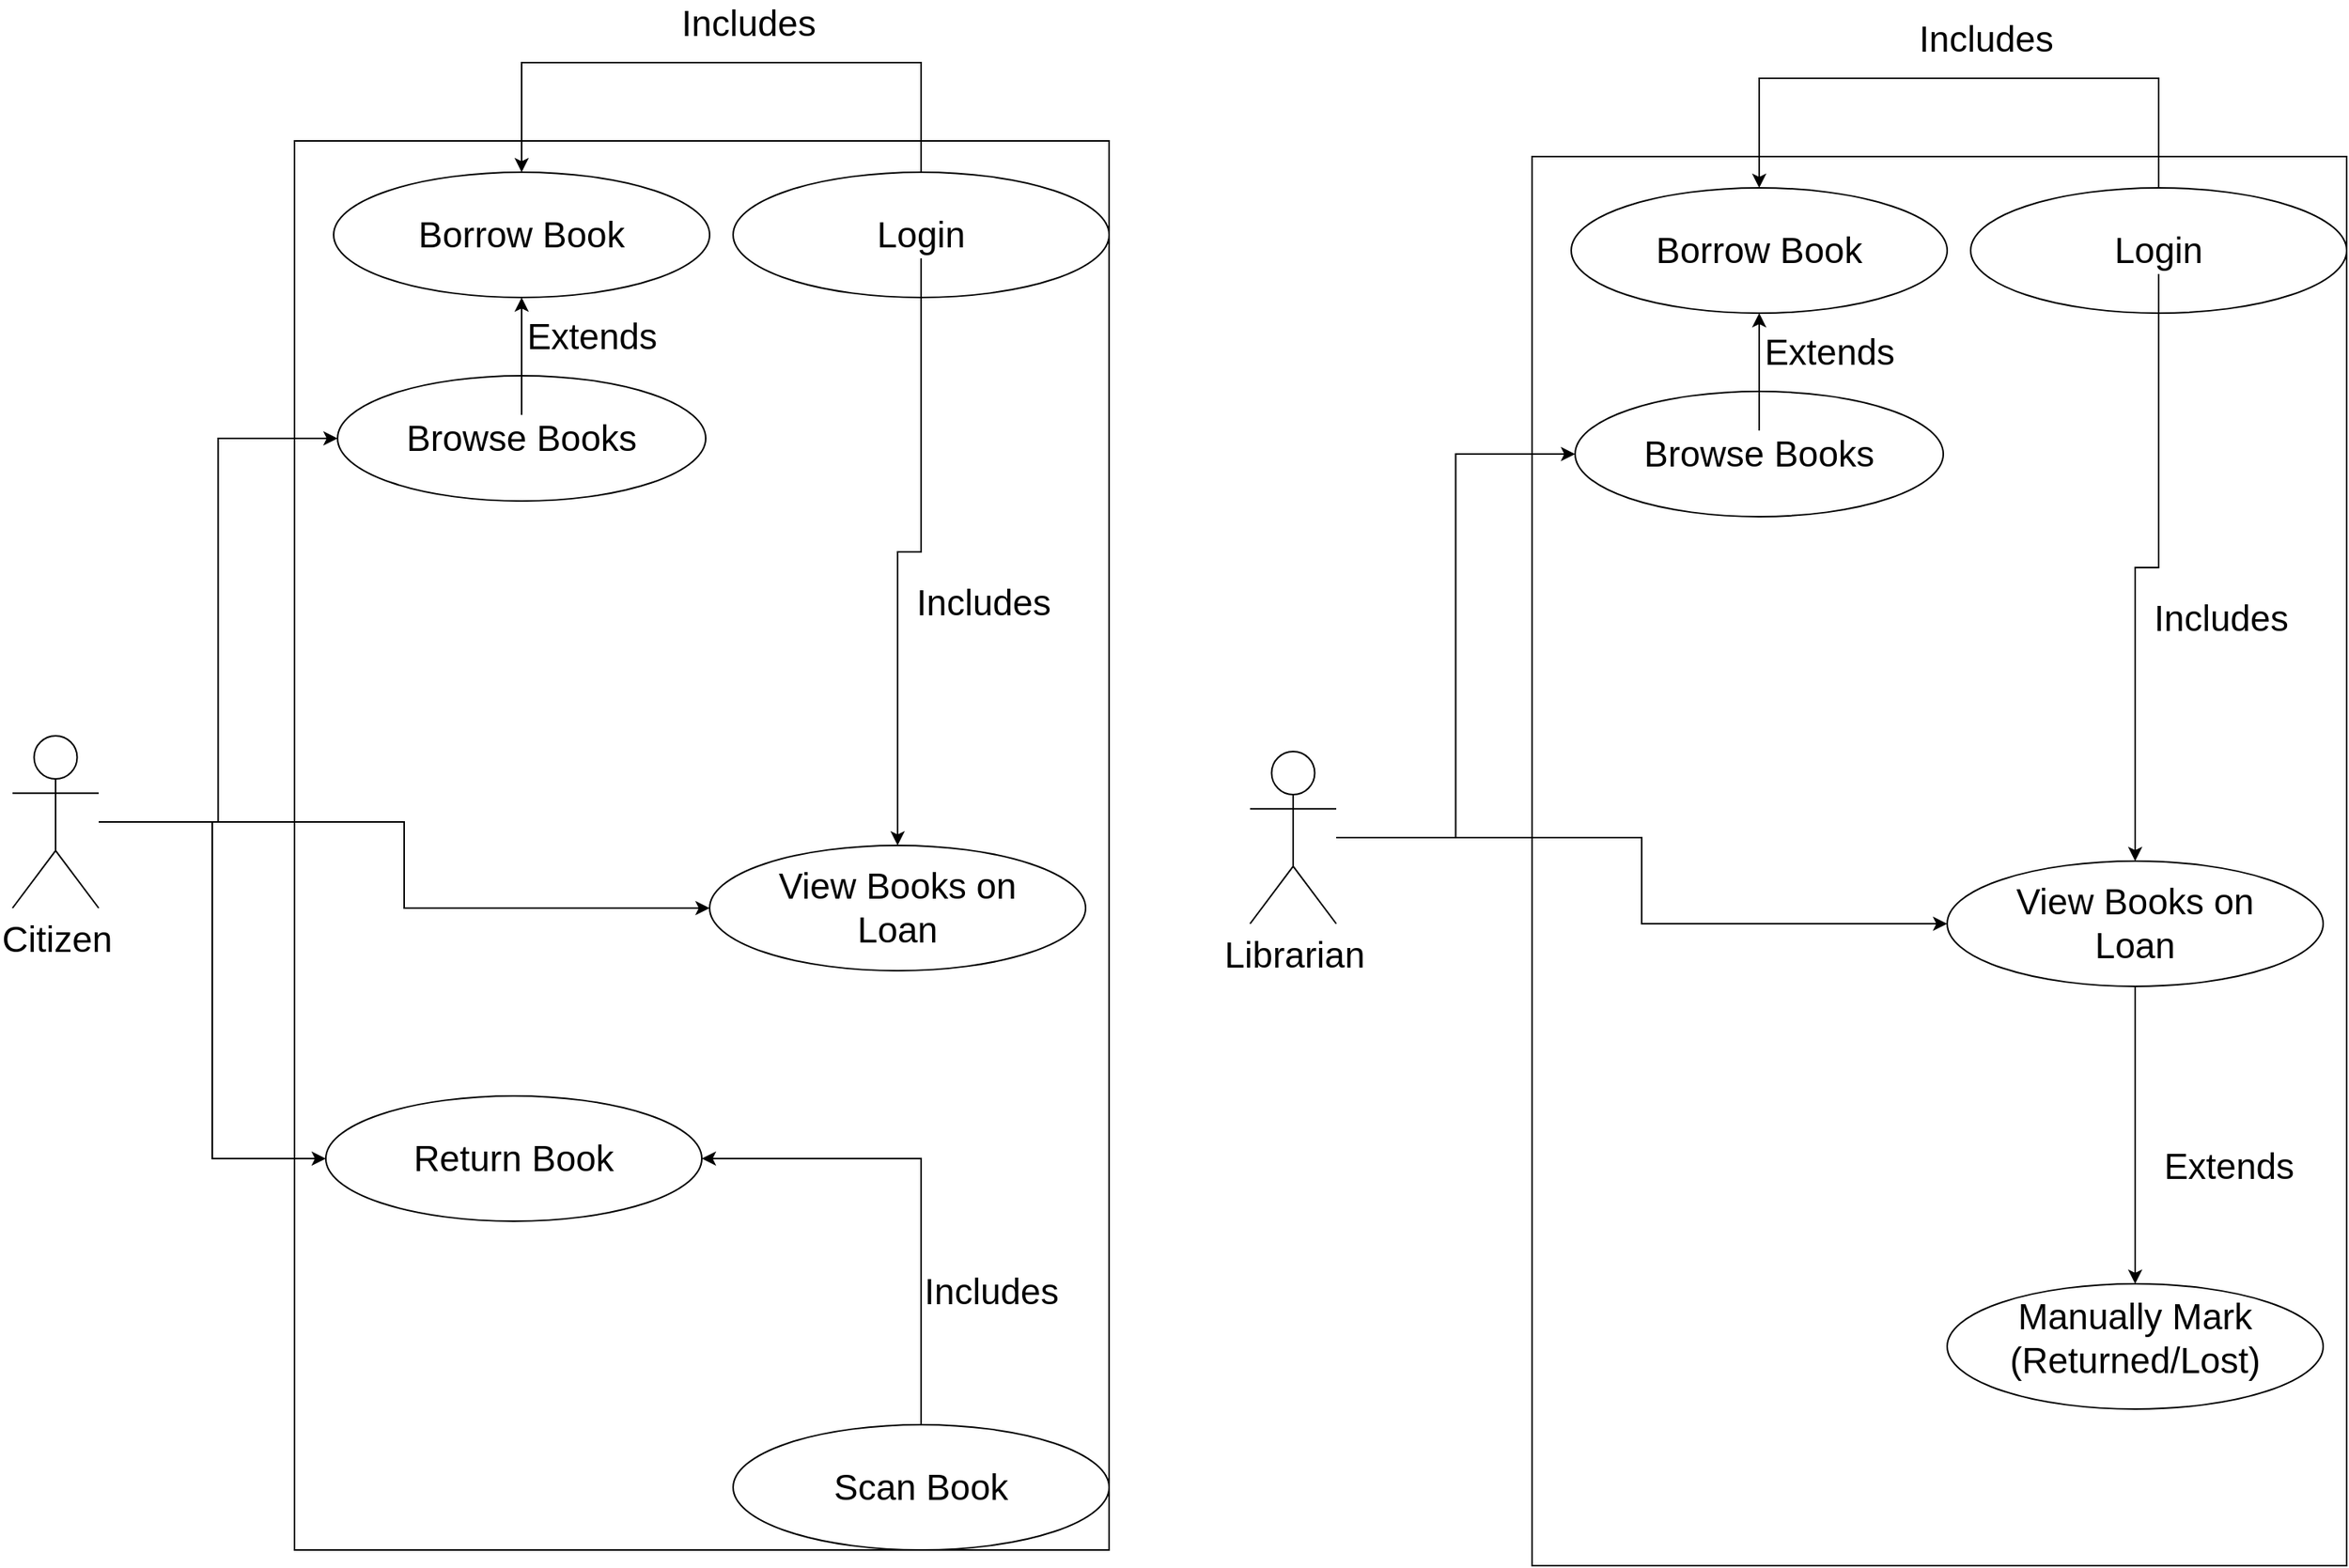 <mxfile version="20.4.0" type="github">
  <diagram id="j8GTennhAetMIYfanv-C" name="Page-1">
    <mxGraphModel dx="1265" dy="1881" grid="1" gridSize="10" guides="1" tooltips="1" connect="1" arrows="1" fold="1" page="1" pageScale="1" pageWidth="1169" pageHeight="826" math="0" shadow="0">
      <root>
        <mxCell id="0" />
        <mxCell id="1" parent="0" />
        <mxCell id="d9kDqgvWncnaUcjfsKs9-1" value="" style="whiteSpace=wrap;html=1;fontSize=23;" parent="1" vertex="1">
          <mxGeometry x="280" y="-140" width="520" height="900" as="geometry" />
        </mxCell>
        <mxCell id="cyzV4JNntVuVKnsYdBBp-1" style="edgeStyle=orthogonalEdgeStyle;rounded=0;orthogonalLoop=1;jettySize=auto;html=1;exitX=0.5;exitY=0;exitDx=0;exitDy=0;entryX=1;entryY=0.5;entryDx=0;entryDy=0;" edge="1" parent="1" source="d9kDqgvWncnaUcjfsKs9-8" target="d9kDqgvWncnaUcjfsKs9-5">
          <mxGeometry relative="1" as="geometry" />
        </mxCell>
        <mxCell id="d9kDqgvWncnaUcjfsKs9-8" value="" style="ellipse;whiteSpace=wrap;html=1;fontSize=23;" parent="1" vertex="1">
          <mxGeometry x="560" y="680" width="240" height="80" as="geometry" />
        </mxCell>
        <mxCell id="d9kDqgvWncnaUcjfsKs9-16" style="edgeStyle=orthogonalEdgeStyle;rounded=0;orthogonalLoop=1;jettySize=auto;html=1;entryX=0;entryY=0.5;entryDx=0;entryDy=0;fontSize=23;" parent="1" source="d9kDqgvWncnaUcjfsKs9-2" target="d9kDqgvWncnaUcjfsKs9-5" edge="1">
          <mxGeometry relative="1" as="geometry" />
        </mxCell>
        <mxCell id="d9kDqgvWncnaUcjfsKs9-43" style="edgeStyle=orthogonalEdgeStyle;rounded=0;orthogonalLoop=1;jettySize=auto;html=1;entryX=0;entryY=0.5;entryDx=0;entryDy=0;fontSize=23;" parent="1" source="d9kDqgvWncnaUcjfsKs9-2" target="d9kDqgvWncnaUcjfsKs9-3" edge="1">
          <mxGeometry relative="1" as="geometry" />
        </mxCell>
        <mxCell id="d9kDqgvWncnaUcjfsKs9-51" style="edgeStyle=orthogonalEdgeStyle;rounded=0;orthogonalLoop=1;jettySize=auto;html=1;entryX=0;entryY=0.5;entryDx=0;entryDy=0;fontSize=23;" parent="1" source="d9kDqgvWncnaUcjfsKs9-2" target="d9kDqgvWncnaUcjfsKs9-35" edge="1">
          <mxGeometry relative="1" as="geometry" />
        </mxCell>
        <mxCell id="d9kDqgvWncnaUcjfsKs9-2" value="Citizen" style="shape=umlActor;verticalLabelPosition=bottom;verticalAlign=top;html=1;outlineConnect=0;fontSize=23;aspect=fixed;" parent="1" vertex="1">
          <mxGeometry x="100" y="240" width="55" height="110" as="geometry" />
        </mxCell>
        <mxCell id="d9kDqgvWncnaUcjfsKs9-3" value="" style="ellipse;whiteSpace=wrap;html=1;fontSize=23;" parent="1" vertex="1">
          <mxGeometry x="307.5" y="10" width="235" height="80" as="geometry" />
        </mxCell>
        <mxCell id="d9kDqgvWncnaUcjfsKs9-28" style="edgeStyle=orthogonalEdgeStyle;rounded=0;orthogonalLoop=1;jettySize=auto;html=1;entryX=0.5;entryY=1;entryDx=0;entryDy=0;fontSize=23;" parent="1" source="d9kDqgvWncnaUcjfsKs9-4" target="d9kDqgvWncnaUcjfsKs9-19" edge="1">
          <mxGeometry relative="1" as="geometry" />
        </mxCell>
        <mxCell id="d9kDqgvWncnaUcjfsKs9-4" value="Browse Books" style="text;html=1;strokeColor=none;fillColor=none;align=center;verticalAlign=middle;whiteSpace=wrap;rounded=0;fontSize=23;" parent="1" vertex="1">
          <mxGeometry x="335" y="35" width="180" height="30" as="geometry" />
        </mxCell>
        <mxCell id="d9kDqgvWncnaUcjfsKs9-5" value="" style="ellipse;whiteSpace=wrap;html=1;fontSize=23;" parent="1" vertex="1">
          <mxGeometry x="300" y="470" width="240" height="80" as="geometry" />
        </mxCell>
        <mxCell id="d9kDqgvWncnaUcjfsKs9-6" value="Scan Book" style="text;html=1;strokeColor=none;fillColor=none;align=center;verticalAlign=middle;whiteSpace=wrap;rounded=0;fontSize=23;" parent="1" vertex="1">
          <mxGeometry x="590" y="705" width="180" height="30" as="geometry" />
        </mxCell>
        <mxCell id="d9kDqgvWncnaUcjfsKs9-9" value="Return Book" style="text;html=1;strokeColor=none;fillColor=none;align=center;verticalAlign=middle;whiteSpace=wrap;rounded=0;fontSize=23;" parent="1" vertex="1">
          <mxGeometry x="330" y="495" width="180" height="30" as="geometry" />
        </mxCell>
        <mxCell id="d9kDqgvWncnaUcjfsKs9-14" value="Includes" style="text;html=1;strokeColor=none;fillColor=none;align=center;verticalAlign=middle;whiteSpace=wrap;rounded=0;fontSize=23;" parent="1" vertex="1">
          <mxGeometry x="695" y="580" width="60" height="30" as="geometry" />
        </mxCell>
        <mxCell id="d9kDqgvWncnaUcjfsKs9-46" style="edgeStyle=orthogonalEdgeStyle;rounded=0;orthogonalLoop=1;jettySize=auto;html=1;entryX=0.5;entryY=0;entryDx=0;entryDy=0;fontSize=23;" parent="1" source="d9kDqgvWncnaUcjfsKs9-17" target="d9kDqgvWncnaUcjfsKs9-19" edge="1">
          <mxGeometry relative="1" as="geometry">
            <Array as="points">
              <mxPoint x="680" y="-190" />
              <mxPoint x="425" y="-190" />
            </Array>
          </mxGeometry>
        </mxCell>
        <mxCell id="d9kDqgvWncnaUcjfsKs9-17" value="" style="ellipse;whiteSpace=wrap;html=1;fontSize=23;" parent="1" vertex="1">
          <mxGeometry x="560" y="-120" width="240" height="80" as="geometry" />
        </mxCell>
        <mxCell id="d9kDqgvWncnaUcjfsKs9-49" style="edgeStyle=orthogonalEdgeStyle;rounded=0;orthogonalLoop=1;jettySize=auto;html=1;fontSize=23;" parent="1" source="d9kDqgvWncnaUcjfsKs9-18" target="d9kDqgvWncnaUcjfsKs9-35" edge="1">
          <mxGeometry relative="1" as="geometry" />
        </mxCell>
        <mxCell id="d9kDqgvWncnaUcjfsKs9-18" value="Login" style="text;html=1;strokeColor=none;fillColor=none;align=center;verticalAlign=middle;whiteSpace=wrap;rounded=0;fontSize=23;" parent="1" vertex="1">
          <mxGeometry x="590" y="-95" width="180" height="30" as="geometry" />
        </mxCell>
        <mxCell id="d9kDqgvWncnaUcjfsKs9-19" value="" style="ellipse;whiteSpace=wrap;html=1;fontSize=23;" parent="1" vertex="1">
          <mxGeometry x="305" y="-120" width="240" height="80" as="geometry" />
        </mxCell>
        <mxCell id="d9kDqgvWncnaUcjfsKs9-20" value="Borrow Book" style="text;html=1;strokeColor=none;fillColor=none;align=center;verticalAlign=middle;whiteSpace=wrap;rounded=0;fontSize=23;" parent="1" vertex="1">
          <mxGeometry x="335" y="-95" width="180" height="30" as="geometry" />
        </mxCell>
        <mxCell id="d9kDqgvWncnaUcjfsKs9-29" value="Extends" style="text;html=1;strokeColor=none;fillColor=none;align=center;verticalAlign=middle;whiteSpace=wrap;rounded=0;fontSize=23;" parent="1" vertex="1">
          <mxGeometry x="440" y="-30" width="60" height="30" as="geometry" />
        </mxCell>
        <mxCell id="d9kDqgvWncnaUcjfsKs9-35" value="" style="ellipse;whiteSpace=wrap;html=1;fontSize=23;" parent="1" vertex="1">
          <mxGeometry x="545" y="310" width="240" height="80" as="geometry" />
        </mxCell>
        <mxCell id="d9kDqgvWncnaUcjfsKs9-36" value="View Books on Loan" style="text;html=1;strokeColor=none;fillColor=none;align=center;verticalAlign=middle;whiteSpace=wrap;rounded=0;fontSize=23;" parent="1" vertex="1">
          <mxGeometry x="575" y="335" width="180" height="30" as="geometry" />
        </mxCell>
        <mxCell id="d9kDqgvWncnaUcjfsKs9-47" value="Includes" style="text;html=1;strokeColor=none;fillColor=none;align=center;verticalAlign=middle;whiteSpace=wrap;rounded=0;fontSize=23;" parent="1" vertex="1">
          <mxGeometry x="540" y="-230" width="60" height="30" as="geometry" />
        </mxCell>
        <mxCell id="d9kDqgvWncnaUcjfsKs9-50" value="Includes" style="text;html=1;strokeColor=none;fillColor=none;align=center;verticalAlign=middle;whiteSpace=wrap;rounded=0;fontSize=23;" parent="1" vertex="1">
          <mxGeometry x="690" y="140" width="60" height="30" as="geometry" />
        </mxCell>
        <mxCell id="cyzV4JNntVuVKnsYdBBp-2" value="" style="whiteSpace=wrap;html=1;fontSize=23;" vertex="1" parent="1">
          <mxGeometry x="1070" y="-130" width="520" height="900" as="geometry" />
        </mxCell>
        <mxCell id="cyzV4JNntVuVKnsYdBBp-4" value="" style="ellipse;whiteSpace=wrap;html=1;fontSize=23;" vertex="1" parent="1">
          <mxGeometry x="1335" y="590" width="240" height="80" as="geometry" />
        </mxCell>
        <mxCell id="cyzV4JNntVuVKnsYdBBp-6" style="edgeStyle=orthogonalEdgeStyle;rounded=0;orthogonalLoop=1;jettySize=auto;html=1;entryX=0;entryY=0.5;entryDx=0;entryDy=0;fontSize=23;" edge="1" parent="1" source="cyzV4JNntVuVKnsYdBBp-8" target="cyzV4JNntVuVKnsYdBBp-9">
          <mxGeometry relative="1" as="geometry" />
        </mxCell>
        <mxCell id="cyzV4JNntVuVKnsYdBBp-7" style="edgeStyle=orthogonalEdgeStyle;rounded=0;orthogonalLoop=1;jettySize=auto;html=1;entryX=0;entryY=0.5;entryDx=0;entryDy=0;fontSize=23;" edge="1" parent="1" source="cyzV4JNntVuVKnsYdBBp-8" target="cyzV4JNntVuVKnsYdBBp-23">
          <mxGeometry relative="1" as="geometry" />
        </mxCell>
        <mxCell id="cyzV4JNntVuVKnsYdBBp-8" value="Librarian" style="shape=umlActor;verticalLabelPosition=bottom;verticalAlign=top;html=1;outlineConnect=0;fontSize=23;aspect=fixed;" vertex="1" parent="1">
          <mxGeometry x="890" y="250" width="55" height="110" as="geometry" />
        </mxCell>
        <mxCell id="cyzV4JNntVuVKnsYdBBp-9" value="" style="ellipse;whiteSpace=wrap;html=1;fontSize=23;" vertex="1" parent="1">
          <mxGeometry x="1097.5" y="20" width="235" height="80" as="geometry" />
        </mxCell>
        <mxCell id="cyzV4JNntVuVKnsYdBBp-10" style="edgeStyle=orthogonalEdgeStyle;rounded=0;orthogonalLoop=1;jettySize=auto;html=1;entryX=0.5;entryY=1;entryDx=0;entryDy=0;fontSize=23;" edge="1" parent="1" source="cyzV4JNntVuVKnsYdBBp-11" target="cyzV4JNntVuVKnsYdBBp-20">
          <mxGeometry relative="1" as="geometry" />
        </mxCell>
        <mxCell id="cyzV4JNntVuVKnsYdBBp-11" value="Browse Books" style="text;html=1;strokeColor=none;fillColor=none;align=center;verticalAlign=middle;whiteSpace=wrap;rounded=0;fontSize=23;" vertex="1" parent="1">
          <mxGeometry x="1125" y="45" width="180" height="30" as="geometry" />
        </mxCell>
        <mxCell id="cyzV4JNntVuVKnsYdBBp-13" value="Manually Mark (Returned/Lost)" style="text;html=1;strokeColor=none;fillColor=none;align=center;verticalAlign=middle;whiteSpace=wrap;rounded=0;fontSize=23;" vertex="1" parent="1">
          <mxGeometry x="1365" y="610" width="180" height="30" as="geometry" />
        </mxCell>
        <mxCell id="cyzV4JNntVuVKnsYdBBp-15" value="Extends" style="text;html=1;strokeColor=none;fillColor=none;align=center;verticalAlign=middle;whiteSpace=wrap;rounded=0;fontSize=23;" vertex="1" parent="1">
          <mxGeometry x="1485" y="500" width="60" height="30" as="geometry" />
        </mxCell>
        <mxCell id="cyzV4JNntVuVKnsYdBBp-16" style="edgeStyle=orthogonalEdgeStyle;rounded=0;orthogonalLoop=1;jettySize=auto;html=1;entryX=0.5;entryY=0;entryDx=0;entryDy=0;fontSize=23;" edge="1" parent="1" source="cyzV4JNntVuVKnsYdBBp-17" target="cyzV4JNntVuVKnsYdBBp-20">
          <mxGeometry relative="1" as="geometry">
            <Array as="points">
              <mxPoint x="1470" y="-180" />
              <mxPoint x="1215" y="-180" />
            </Array>
          </mxGeometry>
        </mxCell>
        <mxCell id="cyzV4JNntVuVKnsYdBBp-17" value="" style="ellipse;whiteSpace=wrap;html=1;fontSize=23;" vertex="1" parent="1">
          <mxGeometry x="1350" y="-110" width="240" height="80" as="geometry" />
        </mxCell>
        <mxCell id="cyzV4JNntVuVKnsYdBBp-18" style="edgeStyle=orthogonalEdgeStyle;rounded=0;orthogonalLoop=1;jettySize=auto;html=1;fontSize=23;" edge="1" parent="1" source="cyzV4JNntVuVKnsYdBBp-19" target="cyzV4JNntVuVKnsYdBBp-23">
          <mxGeometry relative="1" as="geometry" />
        </mxCell>
        <mxCell id="cyzV4JNntVuVKnsYdBBp-19" value="Login" style="text;html=1;strokeColor=none;fillColor=none;align=center;verticalAlign=middle;whiteSpace=wrap;rounded=0;fontSize=23;" vertex="1" parent="1">
          <mxGeometry x="1380" y="-85" width="180" height="30" as="geometry" />
        </mxCell>
        <mxCell id="cyzV4JNntVuVKnsYdBBp-20" value="" style="ellipse;whiteSpace=wrap;html=1;fontSize=23;" vertex="1" parent="1">
          <mxGeometry x="1095" y="-110" width="240" height="80" as="geometry" />
        </mxCell>
        <mxCell id="cyzV4JNntVuVKnsYdBBp-21" value="Borrow Book" style="text;html=1;strokeColor=none;fillColor=none;align=center;verticalAlign=middle;whiteSpace=wrap;rounded=0;fontSize=23;" vertex="1" parent="1">
          <mxGeometry x="1125" y="-85" width="180" height="30" as="geometry" />
        </mxCell>
        <mxCell id="cyzV4JNntVuVKnsYdBBp-22" value="Extends" style="text;html=1;strokeColor=none;fillColor=none;align=center;verticalAlign=middle;whiteSpace=wrap;rounded=0;fontSize=23;" vertex="1" parent="1">
          <mxGeometry x="1230" y="-20" width="60" height="30" as="geometry" />
        </mxCell>
        <mxCell id="cyzV4JNntVuVKnsYdBBp-28" style="edgeStyle=orthogonalEdgeStyle;rounded=0;orthogonalLoop=1;jettySize=auto;html=1;entryX=0.5;entryY=0;entryDx=0;entryDy=0;" edge="1" parent="1" source="cyzV4JNntVuVKnsYdBBp-23" target="cyzV4JNntVuVKnsYdBBp-4">
          <mxGeometry relative="1" as="geometry" />
        </mxCell>
        <mxCell id="cyzV4JNntVuVKnsYdBBp-23" value="" style="ellipse;whiteSpace=wrap;html=1;fontSize=23;" vertex="1" parent="1">
          <mxGeometry x="1335" y="320" width="240" height="80" as="geometry" />
        </mxCell>
        <mxCell id="cyzV4JNntVuVKnsYdBBp-24" value="View Books on Loan" style="text;html=1;strokeColor=none;fillColor=none;align=center;verticalAlign=middle;whiteSpace=wrap;rounded=0;fontSize=23;" vertex="1" parent="1">
          <mxGeometry x="1365" y="345" width="180" height="30" as="geometry" />
        </mxCell>
        <mxCell id="cyzV4JNntVuVKnsYdBBp-25" value="Includes" style="text;html=1;strokeColor=none;fillColor=none;align=center;verticalAlign=middle;whiteSpace=wrap;rounded=0;fontSize=23;" vertex="1" parent="1">
          <mxGeometry x="1330" y="-220" width="60" height="30" as="geometry" />
        </mxCell>
        <mxCell id="cyzV4JNntVuVKnsYdBBp-26" value="Includes" style="text;html=1;strokeColor=none;fillColor=none;align=center;verticalAlign=middle;whiteSpace=wrap;rounded=0;fontSize=23;" vertex="1" parent="1">
          <mxGeometry x="1480" y="150" width="60" height="30" as="geometry" />
        </mxCell>
      </root>
    </mxGraphModel>
  </diagram>
</mxfile>
